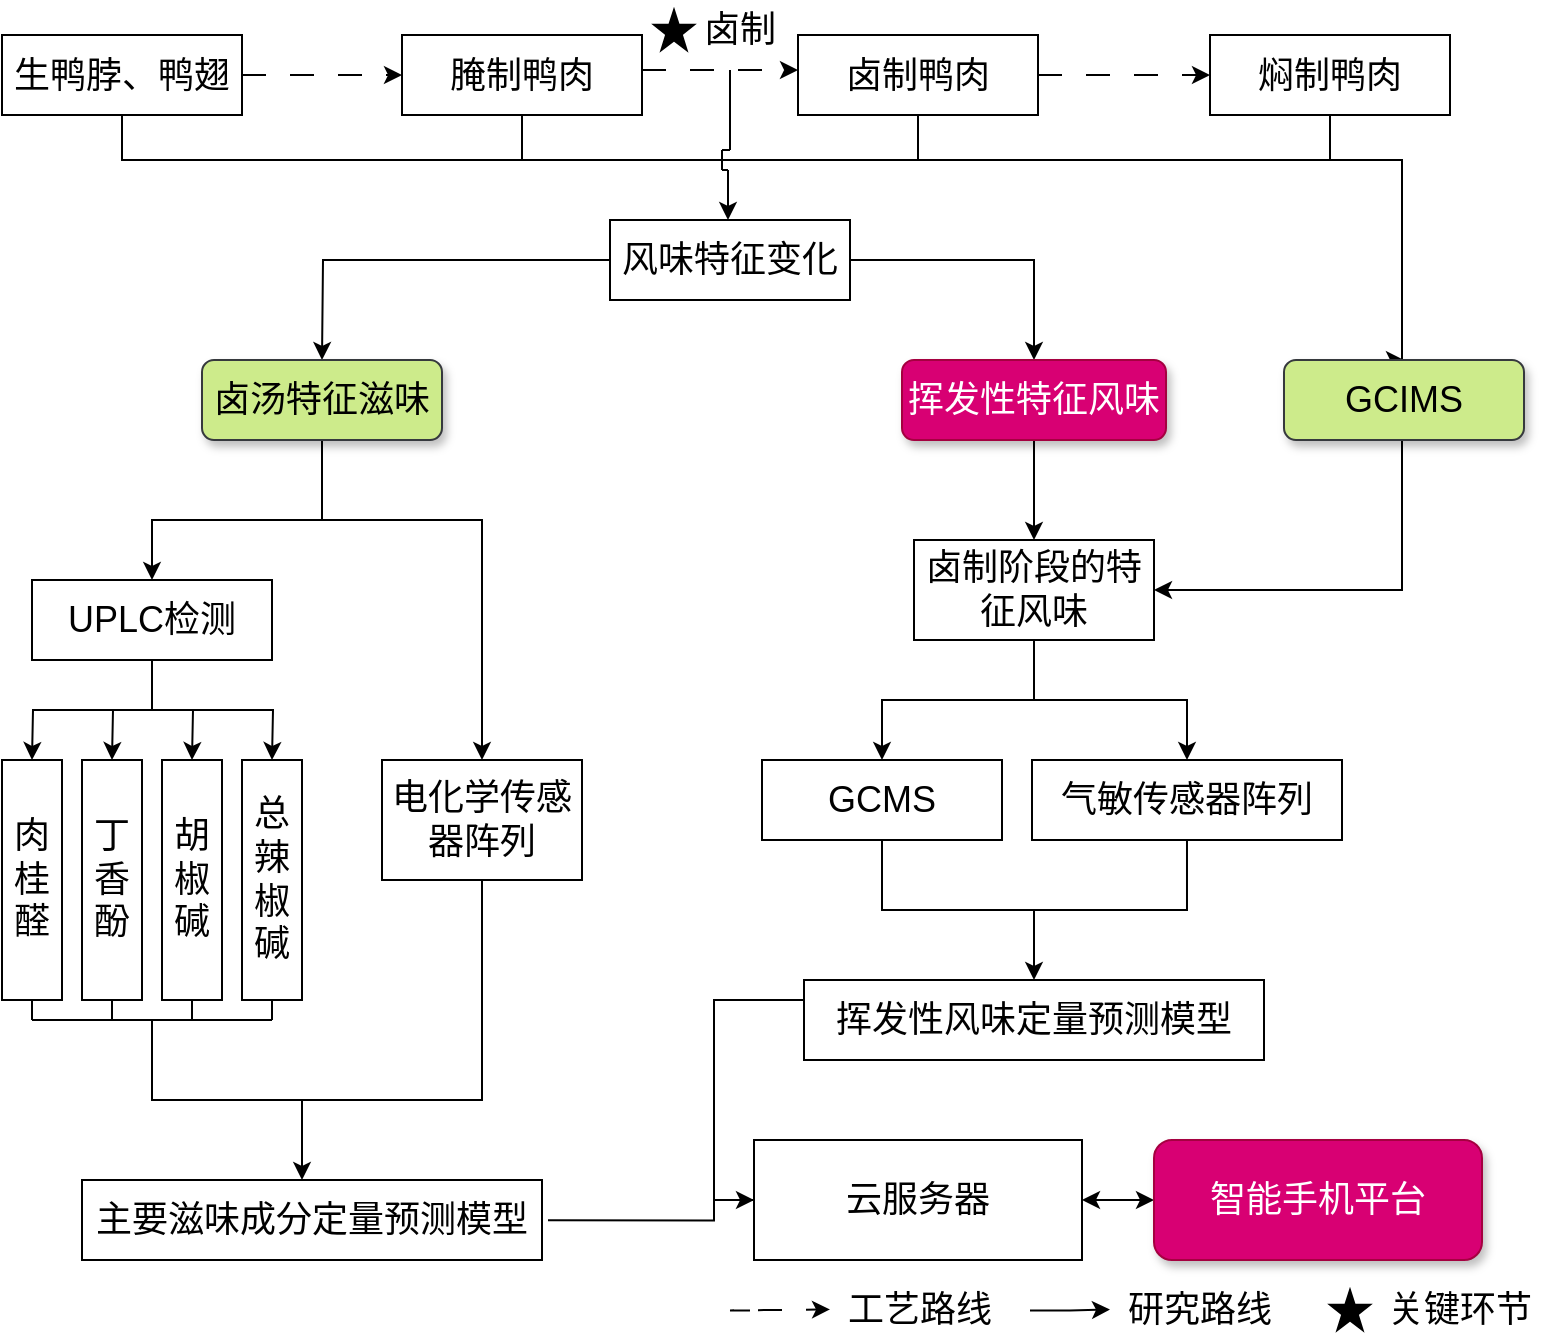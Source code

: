 <mxfile version="21.2.6" type="github">
  <diagram name="Page-1" id="tfuzhllJTT45AtUf2vew">
    <mxGraphModel dx="1780" dy="1044" grid="1" gridSize="10" guides="1" tooltips="1" connect="1" arrows="1" fold="1" page="1" pageScale="1" pageWidth="827" pageHeight="1169" math="0" shadow="0">
      <root>
        <mxCell id="0" />
        <mxCell id="1" parent="0" />
        <mxCell id="FVwCDYh0nOwrm6psJOgy-3" value="" style="edgeStyle=orthogonalEdgeStyle;rounded=0;orthogonalLoop=1;jettySize=auto;html=1;dashed=1;dashPattern=12 12;" edge="1" parent="1" source="FVwCDYh0nOwrm6psJOgy-1" target="FVwCDYh0nOwrm6psJOgy-2">
          <mxGeometry relative="1" as="geometry" />
        </mxCell>
        <mxCell id="FVwCDYh0nOwrm6psJOgy-47" style="edgeStyle=orthogonalEdgeStyle;rounded=0;orthogonalLoop=1;jettySize=auto;html=1;entryX=0.5;entryY=0;entryDx=0;entryDy=0;" edge="1" parent="1" source="FVwCDYh0nOwrm6psJOgy-1" target="FVwCDYh0nOwrm6psJOgy-46">
          <mxGeometry relative="1" as="geometry">
            <mxPoint x="750" y="190" as="targetPoint" />
            <Array as="points">
              <mxPoint x="110" y="140" />
              <mxPoint x="750" y="140" />
            </Array>
          </mxGeometry>
        </mxCell>
        <mxCell id="FVwCDYh0nOwrm6psJOgy-1" value="&lt;font style=&quot;font-size: 18px;&quot;&gt;生鸭脖、鸭翅&lt;/font&gt;" style="rounded=0;whiteSpace=wrap;html=1;" vertex="1" parent="1">
          <mxGeometry x="50" y="77.5" width="120" height="40" as="geometry" />
        </mxCell>
        <mxCell id="FVwCDYh0nOwrm6psJOgy-5" value="" style="edgeStyle=orthogonalEdgeStyle;rounded=0;orthogonalLoop=1;jettySize=auto;html=1;dashed=1;dashPattern=12 12;" edge="1" parent="1" source="FVwCDYh0nOwrm6psJOgy-2" target="FVwCDYh0nOwrm6psJOgy-4">
          <mxGeometry relative="1" as="geometry">
            <Array as="points">
              <mxPoint x="404" y="95" />
              <mxPoint x="404" y="95" />
            </Array>
          </mxGeometry>
        </mxCell>
        <mxCell id="FVwCDYh0nOwrm6psJOgy-48" style="edgeStyle=orthogonalEdgeStyle;rounded=0;orthogonalLoop=1;jettySize=auto;html=1;endArrow=none;endFill=0;" edge="1" parent="1" source="FVwCDYh0nOwrm6psJOgy-2">
          <mxGeometry relative="1" as="geometry">
            <mxPoint x="310" y="140" as="targetPoint" />
          </mxGeometry>
        </mxCell>
        <mxCell id="FVwCDYh0nOwrm6psJOgy-2" value="&lt;font style=&quot;font-size: 18px;&quot;&gt;腌制鸭肉&lt;/font&gt;" style="whiteSpace=wrap;html=1;rounded=0;" vertex="1" parent="1">
          <mxGeometry x="250" y="77.5" width="120" height="40" as="geometry" />
        </mxCell>
        <mxCell id="FVwCDYh0nOwrm6psJOgy-7" value="" style="edgeStyle=orthogonalEdgeStyle;rounded=0;orthogonalLoop=1;jettySize=auto;html=1;dashed=1;dashPattern=12 12;" edge="1" parent="1" source="FVwCDYh0nOwrm6psJOgy-4" target="FVwCDYh0nOwrm6psJOgy-6">
          <mxGeometry relative="1" as="geometry" />
        </mxCell>
        <mxCell id="FVwCDYh0nOwrm6psJOgy-49" style="edgeStyle=orthogonalEdgeStyle;rounded=0;orthogonalLoop=1;jettySize=auto;html=1;endArrow=none;endFill=0;" edge="1" parent="1" source="FVwCDYh0nOwrm6psJOgy-4">
          <mxGeometry relative="1" as="geometry">
            <mxPoint x="508.0" y="140" as="targetPoint" />
          </mxGeometry>
        </mxCell>
        <mxCell id="FVwCDYh0nOwrm6psJOgy-4" value="&lt;font style=&quot;font-size: 18px;&quot;&gt;卤制鸭肉&lt;/font&gt;" style="whiteSpace=wrap;html=1;rounded=0;" vertex="1" parent="1">
          <mxGeometry x="448" y="77.5" width="120" height="40" as="geometry" />
        </mxCell>
        <mxCell id="FVwCDYh0nOwrm6psJOgy-51" style="edgeStyle=orthogonalEdgeStyle;rounded=0;orthogonalLoop=1;jettySize=auto;html=1;endArrow=none;endFill=0;" edge="1" parent="1" source="FVwCDYh0nOwrm6psJOgy-6">
          <mxGeometry relative="1" as="geometry">
            <mxPoint x="714" y="140" as="targetPoint" />
          </mxGeometry>
        </mxCell>
        <mxCell id="FVwCDYh0nOwrm6psJOgy-6" value="&lt;font style=&quot;font-size: 18px;&quot;&gt;焖制鸭肉&lt;/font&gt;" style="whiteSpace=wrap;html=1;rounded=0;" vertex="1" parent="1">
          <mxGeometry x="654" y="77.5" width="120" height="40" as="geometry" />
        </mxCell>
        <mxCell id="FVwCDYh0nOwrm6psJOgy-8" value="" style="edgeStyle=orthogonalEdgeStyle;rounded=0;orthogonalLoop=1;jettySize=auto;html=1;dashed=1;dashPattern=12 12;" edge="1" parent="1">
          <mxGeometry relative="1" as="geometry">
            <mxPoint x="424" y="715.23" as="sourcePoint" />
            <mxPoint x="464" y="714.73" as="targetPoint" />
            <Array as="points">
              <mxPoint x="414" y="714.73" />
              <mxPoint x="414" y="714.73" />
            </Array>
          </mxGeometry>
        </mxCell>
        <mxCell id="FVwCDYh0nOwrm6psJOgy-9" value="&lt;font style=&quot;font-size: 18px;&quot;&gt;工艺路线&lt;/font&gt;" style="text;strokeColor=none;align=center;fillColor=none;html=1;verticalAlign=middle;whiteSpace=wrap;rounded=0;" vertex="1" parent="1">
          <mxGeometry x="464" y="700" width="90" height="30" as="geometry" />
        </mxCell>
        <mxCell id="FVwCDYh0nOwrm6psJOgy-10" value="" style="edgeStyle=orthogonalEdgeStyle;rounded=0;orthogonalLoop=1;jettySize=auto;html=1;" edge="1" parent="1">
          <mxGeometry relative="1" as="geometry">
            <mxPoint x="564" y="715.23" as="sourcePoint" />
            <mxPoint x="604" y="714.73" as="targetPoint" />
            <Array as="points">
              <mxPoint x="584" y="714.98" />
            </Array>
          </mxGeometry>
        </mxCell>
        <mxCell id="FVwCDYh0nOwrm6psJOgy-11" value="&lt;font style=&quot;font-size: 18px;&quot;&gt;研究路线&lt;/font&gt;" style="text;strokeColor=none;align=center;fillColor=none;html=1;verticalAlign=middle;whiteSpace=wrap;rounded=0;" vertex="1" parent="1">
          <mxGeometry x="604" y="700" width="90" height="30" as="geometry" />
        </mxCell>
        <mxCell id="FVwCDYh0nOwrm6psJOgy-13" value="&lt;font style=&quot;font-size: 18px;&quot;&gt;关键环节&lt;/font&gt;" style="text;strokeColor=none;align=center;fillColor=none;html=1;verticalAlign=middle;whiteSpace=wrap;rounded=0;" vertex="1" parent="1">
          <mxGeometry x="734" y="700" width="90" height="30" as="geometry" />
        </mxCell>
        <mxCell id="FVwCDYh0nOwrm6psJOgy-14" value="" style="verticalLabelPosition=bottom;verticalAlign=top;html=1;shape=mxgraph.basic.star;fillColor=#000000;" vertex="1" parent="1">
          <mxGeometry x="714" y="705" width="20" height="20" as="geometry" />
        </mxCell>
        <mxCell id="FVwCDYh0nOwrm6psJOgy-15" value="" style="verticalLabelPosition=bottom;verticalAlign=top;html=1;shape=mxgraph.basic.star;fillColor=#000000;" vertex="1" parent="1">
          <mxGeometry x="376" y="65" width="20" height="20" as="geometry" />
        </mxCell>
        <mxCell id="FVwCDYh0nOwrm6psJOgy-16" value="&lt;span style=&quot;font-size: 18px;&quot;&gt;卤制&lt;/span&gt;" style="text;align=center;html=1;verticalAlign=middle;whiteSpace=wrap;rounded=0;" vertex="1" parent="1">
          <mxGeometry x="396" y="60" width="46" height="30" as="geometry" />
        </mxCell>
        <mxCell id="FVwCDYh0nOwrm6psJOgy-18" value="" style="endArrow=classic;html=1;rounded=0;jumpSize=12;" edge="1" parent="1">
          <mxGeometry width="50" height="50" relative="1" as="geometry">
            <mxPoint x="413" y="145" as="sourcePoint" />
            <mxPoint x="413" y="170" as="targetPoint" />
          </mxGeometry>
        </mxCell>
        <mxCell id="FVwCDYh0nOwrm6psJOgy-20" style="edgeStyle=orthogonalEdgeStyle;rounded=0;orthogonalLoop=1;jettySize=auto;html=1;" edge="1" parent="1" source="FVwCDYh0nOwrm6psJOgy-19">
          <mxGeometry relative="1" as="geometry">
            <mxPoint x="210" y="240" as="targetPoint" />
          </mxGeometry>
        </mxCell>
        <mxCell id="FVwCDYh0nOwrm6psJOgy-21" style="edgeStyle=orthogonalEdgeStyle;rounded=0;orthogonalLoop=1;jettySize=auto;html=1;entryX=0.5;entryY=0;entryDx=0;entryDy=0;" edge="1" parent="1" source="FVwCDYh0nOwrm6psJOgy-19" target="FVwCDYh0nOwrm6psJOgy-23">
          <mxGeometry relative="1" as="geometry">
            <mxPoint x="670" y="240" as="targetPoint" />
          </mxGeometry>
        </mxCell>
        <mxCell id="FVwCDYh0nOwrm6psJOgy-19" value="&lt;span style=&quot;font-size: 18px;&quot;&gt;风味特征变化&lt;/span&gt;" style="whiteSpace=wrap;html=1;rounded=0;" vertex="1" parent="1">
          <mxGeometry x="354" y="170" width="120" height="40" as="geometry" />
        </mxCell>
        <mxCell id="FVwCDYh0nOwrm6psJOgy-24" style="edgeStyle=orthogonalEdgeStyle;rounded=0;orthogonalLoop=1;jettySize=auto;html=1;entryX=0.5;entryY=0;entryDx=0;entryDy=0;" edge="1" parent="1" source="FVwCDYh0nOwrm6psJOgy-22" target="FVwCDYh0nOwrm6psJOgy-26">
          <mxGeometry relative="1" as="geometry">
            <mxPoint x="150" y="360" as="targetPoint" />
            <Array as="points">
              <mxPoint x="210" y="320" />
              <mxPoint x="125" y="320" />
            </Array>
          </mxGeometry>
        </mxCell>
        <mxCell id="FVwCDYh0nOwrm6psJOgy-25" style="edgeStyle=orthogonalEdgeStyle;rounded=0;orthogonalLoop=1;jettySize=auto;html=1;entryX=0.5;entryY=0;entryDx=0;entryDy=0;" edge="1" parent="1" source="FVwCDYh0nOwrm6psJOgy-22" target="FVwCDYh0nOwrm6psJOgy-35">
          <mxGeometry relative="1" as="geometry">
            <mxPoint x="270" y="360" as="targetPoint" />
            <Array as="points">
              <mxPoint x="210" y="320" />
              <mxPoint x="290" y="320" />
            </Array>
          </mxGeometry>
        </mxCell>
        <mxCell id="FVwCDYh0nOwrm6psJOgy-22" value="&lt;span style=&quot;font-size: 18px;&quot;&gt;卤汤特征滋味&lt;/span&gt;" style="whiteSpace=wrap;html=1;rounded=1;labelBackgroundColor=none;fillColor=#cdeb8b;strokeColor=#36393d;gradientColor=none;gradientDirection=north;glass=0;shadow=1;" vertex="1" parent="1">
          <mxGeometry x="150" y="240" width="120" height="40" as="geometry" />
        </mxCell>
        <mxCell id="FVwCDYh0nOwrm6psJOgy-55" style="edgeStyle=orthogonalEdgeStyle;rounded=0;orthogonalLoop=1;jettySize=auto;html=1;entryX=0.5;entryY=0;entryDx=0;entryDy=0;" edge="1" parent="1" source="FVwCDYh0nOwrm6psJOgy-23" target="FVwCDYh0nOwrm6psJOgy-53">
          <mxGeometry relative="1" as="geometry" />
        </mxCell>
        <mxCell id="FVwCDYh0nOwrm6psJOgy-23" value="&lt;span style=&quot;font-size: 18px;&quot;&gt;挥发性特征风味&lt;/span&gt;" style="whiteSpace=wrap;html=1;rounded=1;labelBackgroundColor=none;fillColor=#d80073;fontColor=#ffffff;strokeColor=#A50040;shadow=1;" vertex="1" parent="1">
          <mxGeometry x="500" y="240" width="132" height="40" as="geometry" />
        </mxCell>
        <mxCell id="FVwCDYh0nOwrm6psJOgy-27" style="edgeStyle=orthogonalEdgeStyle;rounded=0;orthogonalLoop=1;jettySize=auto;html=1;" edge="1" parent="1" source="FVwCDYh0nOwrm6psJOgy-26">
          <mxGeometry relative="1" as="geometry">
            <mxPoint x="65" y="440" as="targetPoint" />
          </mxGeometry>
        </mxCell>
        <mxCell id="FVwCDYh0nOwrm6psJOgy-28" style="edgeStyle=orthogonalEdgeStyle;rounded=0;orthogonalLoop=1;jettySize=auto;html=1;" edge="1" parent="1" source="FVwCDYh0nOwrm6psJOgy-26">
          <mxGeometry relative="1" as="geometry">
            <mxPoint x="105" y="440" as="targetPoint" />
          </mxGeometry>
        </mxCell>
        <mxCell id="FVwCDYh0nOwrm6psJOgy-29" style="edgeStyle=orthogonalEdgeStyle;rounded=0;orthogonalLoop=1;jettySize=auto;html=1;" edge="1" parent="1" source="FVwCDYh0nOwrm6psJOgy-26">
          <mxGeometry relative="1" as="geometry">
            <mxPoint x="145" y="440" as="targetPoint" />
          </mxGeometry>
        </mxCell>
        <mxCell id="FVwCDYh0nOwrm6psJOgy-30" style="edgeStyle=orthogonalEdgeStyle;rounded=0;orthogonalLoop=1;jettySize=auto;html=1;" edge="1" parent="1" source="FVwCDYh0nOwrm6psJOgy-26">
          <mxGeometry relative="1" as="geometry">
            <mxPoint x="185" y="440" as="targetPoint" />
          </mxGeometry>
        </mxCell>
        <mxCell id="FVwCDYh0nOwrm6psJOgy-26" value="&lt;span style=&quot;font-size: 18px;&quot;&gt;UPLC检测&lt;/span&gt;" style="whiteSpace=wrap;html=1;rounded=0;" vertex="1" parent="1">
          <mxGeometry x="65" y="350" width="120" height="40" as="geometry" />
        </mxCell>
        <mxCell id="FVwCDYh0nOwrm6psJOgy-36" style="edgeStyle=orthogonalEdgeStyle;rounded=0;orthogonalLoop=1;jettySize=auto;html=1;endArrow=none;endFill=0;" edge="1" parent="1">
          <mxGeometry relative="1" as="geometry">
            <mxPoint x="65" y="570" as="targetPoint" />
            <mxPoint x="65" y="540" as="sourcePoint" />
          </mxGeometry>
        </mxCell>
        <mxCell id="FVwCDYh0nOwrm6psJOgy-31" value="&lt;font style=&quot;font-size: 18px;&quot;&gt;肉桂醛&lt;/font&gt;" style="whiteSpace=wrap;html=1;rounded=0;fontSize=18;" vertex="1" parent="1">
          <mxGeometry x="50" y="440" width="30" height="120" as="geometry" />
        </mxCell>
        <mxCell id="FVwCDYh0nOwrm6psJOgy-37" style="edgeStyle=orthogonalEdgeStyle;rounded=0;orthogonalLoop=1;jettySize=auto;html=1;endArrow=none;endFill=0;" edge="1" parent="1">
          <mxGeometry relative="1" as="geometry">
            <mxPoint x="105" y="570" as="targetPoint" />
            <mxPoint x="105" y="540" as="sourcePoint" />
          </mxGeometry>
        </mxCell>
        <mxCell id="FVwCDYh0nOwrm6psJOgy-32" value="&lt;font style=&quot;font-size: 18px;&quot;&gt;丁香酚&lt;/font&gt;" style="whiteSpace=wrap;html=1;rounded=0;fontSize=18;" vertex="1" parent="1">
          <mxGeometry x="90" y="440" width="30" height="120" as="geometry" />
        </mxCell>
        <mxCell id="FVwCDYh0nOwrm6psJOgy-38" style="edgeStyle=orthogonalEdgeStyle;rounded=0;orthogonalLoop=1;jettySize=auto;html=1;endArrow=none;endFill=0;" edge="1" parent="1">
          <mxGeometry relative="1" as="geometry">
            <mxPoint x="145" y="570" as="targetPoint" />
            <mxPoint x="145" y="540" as="sourcePoint" />
          </mxGeometry>
        </mxCell>
        <mxCell id="FVwCDYh0nOwrm6psJOgy-33" value="&lt;font style=&quot;font-size: 18px;&quot;&gt;胡椒碱&lt;/font&gt;" style="whiteSpace=wrap;html=1;rounded=0;fontSize=18;" vertex="1" parent="1">
          <mxGeometry x="130" y="440" width="30" height="120" as="geometry" />
        </mxCell>
        <mxCell id="FVwCDYh0nOwrm6psJOgy-39" style="edgeStyle=orthogonalEdgeStyle;rounded=0;orthogonalLoop=1;jettySize=auto;html=1;endArrow=none;endFill=0;" edge="1" parent="1">
          <mxGeometry relative="1" as="geometry">
            <mxPoint x="185" y="570" as="targetPoint" />
            <mxPoint x="185" y="540" as="sourcePoint" />
          </mxGeometry>
        </mxCell>
        <mxCell id="FVwCDYh0nOwrm6psJOgy-34" value="&lt;font style=&quot;font-size: 18px;&quot;&gt;总辣椒碱&lt;/font&gt;" style="whiteSpace=wrap;html=1;rounded=0;fontSize=18;" vertex="1" parent="1">
          <mxGeometry x="170" y="440" width="30" height="120" as="geometry" />
        </mxCell>
        <mxCell id="FVwCDYh0nOwrm6psJOgy-43" style="edgeStyle=orthogonalEdgeStyle;rounded=0;orthogonalLoop=1;jettySize=auto;html=1;endArrow=none;endFill=0;" edge="1" parent="1" source="FVwCDYh0nOwrm6psJOgy-35">
          <mxGeometry relative="1" as="geometry">
            <mxPoint x="270" y="610" as="targetPoint" />
            <Array as="points">
              <mxPoint x="290" y="610" />
            </Array>
          </mxGeometry>
        </mxCell>
        <mxCell id="FVwCDYh0nOwrm6psJOgy-35" value="&lt;span style=&quot;font-size: 18px;&quot;&gt;电化学传感器阵列&lt;/span&gt;" style="whiteSpace=wrap;html=1;rounded=0;" vertex="1" parent="1">
          <mxGeometry x="240" y="440" width="100" height="60" as="geometry" />
        </mxCell>
        <mxCell id="FVwCDYh0nOwrm6psJOgy-41" style="edgeStyle=orthogonalEdgeStyle;rounded=0;orthogonalLoop=1;jettySize=auto;html=1;endArrow=none;endFill=0;" edge="1" parent="1">
          <mxGeometry relative="1" as="geometry">
            <mxPoint x="185" y="570" as="targetPoint" />
            <mxPoint x="65" y="570" as="sourcePoint" />
          </mxGeometry>
        </mxCell>
        <mxCell id="FVwCDYh0nOwrm6psJOgy-42" style="edgeStyle=orthogonalEdgeStyle;rounded=0;orthogonalLoop=1;jettySize=auto;html=1;" edge="1" parent="1">
          <mxGeometry relative="1" as="geometry">
            <mxPoint x="200" y="650" as="targetPoint" />
            <mxPoint x="125" y="570" as="sourcePoint" />
            <Array as="points">
              <mxPoint x="125" y="610" />
              <mxPoint x="200" y="610" />
              <mxPoint x="200" y="650" />
            </Array>
          </mxGeometry>
        </mxCell>
        <mxCell id="FVwCDYh0nOwrm6psJOgy-44" style="edgeStyle=orthogonalEdgeStyle;rounded=0;orthogonalLoop=1;jettySize=auto;html=1;endArrow=none;endFill=0;" edge="1" parent="1">
          <mxGeometry relative="1" as="geometry">
            <mxPoint x="270" y="610" as="targetPoint" />
            <mxPoint x="180" y="610" as="sourcePoint" />
            <Array as="points">
              <mxPoint x="270" y="610" />
            </Array>
          </mxGeometry>
        </mxCell>
        <mxCell id="FVwCDYh0nOwrm6psJOgy-74" style="edgeStyle=orthogonalEdgeStyle;rounded=0;orthogonalLoop=1;jettySize=auto;html=1;entryX=0;entryY=0.5;entryDx=0;entryDy=0;endArrow=none;endFill=0;exitX=1.013;exitY=0.504;exitDx=0;exitDy=0;exitPerimeter=0;" edge="1" parent="1" source="FVwCDYh0nOwrm6psJOgy-45" target="FVwCDYh0nOwrm6psJOgy-71">
          <mxGeometry relative="1" as="geometry">
            <mxPoint x="326" y="670" as="sourcePoint" />
            <mxPoint x="432" y="660" as="targetPoint" />
            <Array as="points">
              <mxPoint x="406" y="670" />
              <mxPoint x="406" y="660" />
            </Array>
          </mxGeometry>
        </mxCell>
        <mxCell id="FVwCDYh0nOwrm6psJOgy-45" value="&lt;span style=&quot;font-size: 18px;&quot;&gt;主要滋味成分定量预测模型&lt;/span&gt;" style="whiteSpace=wrap;html=1;rounded=0;" vertex="1" parent="1">
          <mxGeometry x="90" y="650" width="230" height="40" as="geometry" />
        </mxCell>
        <mxCell id="FVwCDYh0nOwrm6psJOgy-52" style="edgeStyle=orthogonalEdgeStyle;rounded=0;orthogonalLoop=1;jettySize=auto;html=1;entryX=1;entryY=0.5;entryDx=0;entryDy=0;" edge="1" parent="1" source="FVwCDYh0nOwrm6psJOgy-46" target="FVwCDYh0nOwrm6psJOgy-53">
          <mxGeometry relative="1" as="geometry">
            <mxPoint x="750" y="320" as="targetPoint" />
            <Array as="points">
              <mxPoint x="750" y="355" />
            </Array>
          </mxGeometry>
        </mxCell>
        <mxCell id="FVwCDYh0nOwrm6psJOgy-46" value="&lt;span style=&quot;font-size: 18px;&quot;&gt;GCIMS&lt;/span&gt;" style="whiteSpace=wrap;html=1;rounded=1;fillColor=#cdeb8b;strokeColor=#36393d;shadow=1;gradientDirection=north;fillStyle=auto;" vertex="1" parent="1">
          <mxGeometry x="691" y="240" width="120" height="40" as="geometry" />
        </mxCell>
        <mxCell id="FVwCDYh0nOwrm6psJOgy-66" style="edgeStyle=orthogonalEdgeStyle;rounded=0;orthogonalLoop=1;jettySize=auto;html=1;entryX=0.5;entryY=0;entryDx=0;entryDy=0;" edge="1" parent="1" source="FVwCDYh0nOwrm6psJOgy-53" target="FVwCDYh0nOwrm6psJOgy-56">
          <mxGeometry relative="1" as="geometry" />
        </mxCell>
        <mxCell id="FVwCDYh0nOwrm6psJOgy-67" style="edgeStyle=orthogonalEdgeStyle;rounded=0;orthogonalLoop=1;jettySize=auto;html=1;" edge="1" parent="1" source="FVwCDYh0nOwrm6psJOgy-53" target="FVwCDYh0nOwrm6psJOgy-57">
          <mxGeometry relative="1" as="geometry" />
        </mxCell>
        <mxCell id="FVwCDYh0nOwrm6psJOgy-53" value="&lt;span style=&quot;font-size: 18px;&quot;&gt;卤制阶段的特征风味&lt;/span&gt;" style="whiteSpace=wrap;html=1;rounded=0;" vertex="1" parent="1">
          <mxGeometry x="506" y="330" width="120" height="50" as="geometry" />
        </mxCell>
        <mxCell id="FVwCDYh0nOwrm6psJOgy-69" style="edgeStyle=orthogonalEdgeStyle;rounded=0;orthogonalLoop=1;jettySize=auto;html=1;entryX=0.5;entryY=0;entryDx=0;entryDy=0;" edge="1" parent="1" source="FVwCDYh0nOwrm6psJOgy-56" target="FVwCDYh0nOwrm6psJOgy-68">
          <mxGeometry relative="1" as="geometry" />
        </mxCell>
        <mxCell id="FVwCDYh0nOwrm6psJOgy-56" value="&lt;span style=&quot;font-size: 18px;&quot;&gt;GCMS&lt;/span&gt;" style="whiteSpace=wrap;html=1;rounded=0;" vertex="1" parent="1">
          <mxGeometry x="430" y="440" width="120" height="40" as="geometry" />
        </mxCell>
        <mxCell id="FVwCDYh0nOwrm6psJOgy-70" style="edgeStyle=orthogonalEdgeStyle;rounded=0;orthogonalLoop=1;jettySize=auto;html=1;endArrow=none;endFill=0;" edge="1" parent="1">
          <mxGeometry relative="1" as="geometry">
            <mxPoint x="642.497" y="460" as="sourcePoint" />
            <mxPoint x="566" y="515" as="targetPoint" />
            <Array as="points">
              <mxPoint x="643" y="515" />
            </Array>
          </mxGeometry>
        </mxCell>
        <mxCell id="FVwCDYh0nOwrm6psJOgy-57" value="&lt;span style=&quot;font-size: 18px;&quot;&gt;气敏传感器阵列&lt;/span&gt;" style="whiteSpace=wrap;html=1;rounded=0;" vertex="1" parent="1">
          <mxGeometry x="565" y="440" width="155" height="40" as="geometry" />
        </mxCell>
        <mxCell id="FVwCDYh0nOwrm6psJOgy-62" value="" style="endArrow=none;html=1;rounded=0;" edge="1" parent="1">
          <mxGeometry width="50" height="50" relative="1" as="geometry">
            <mxPoint x="410" y="145" as="sourcePoint" />
            <mxPoint x="413" y="145" as="targetPoint" />
          </mxGeometry>
        </mxCell>
        <mxCell id="FVwCDYh0nOwrm6psJOgy-63" value="" style="endArrow=none;html=1;rounded=0;" edge="1" parent="1">
          <mxGeometry width="50" height="50" relative="1" as="geometry">
            <mxPoint x="410" y="135" as="sourcePoint" />
            <mxPoint x="414" y="135" as="targetPoint" />
          </mxGeometry>
        </mxCell>
        <mxCell id="FVwCDYh0nOwrm6psJOgy-64" value="" style="endArrow=none;html=1;rounded=0;" edge="1" parent="1">
          <mxGeometry width="50" height="50" relative="1" as="geometry">
            <mxPoint x="410" y="145" as="sourcePoint" />
            <mxPoint x="410" y="135" as="targetPoint" />
          </mxGeometry>
        </mxCell>
        <mxCell id="FVwCDYh0nOwrm6psJOgy-65" value="" style="endArrow=none;html=1;rounded=0;" edge="1" parent="1">
          <mxGeometry width="50" height="50" relative="1" as="geometry">
            <mxPoint x="414" y="135" as="sourcePoint" />
            <mxPoint x="414" y="95" as="targetPoint" />
          </mxGeometry>
        </mxCell>
        <mxCell id="FVwCDYh0nOwrm6psJOgy-73" style="edgeStyle=orthogonalEdgeStyle;rounded=0;orthogonalLoop=1;jettySize=auto;html=1;entryX=0;entryY=0.5;entryDx=0;entryDy=0;" edge="1" parent="1" source="FVwCDYh0nOwrm6psJOgy-68" target="FVwCDYh0nOwrm6psJOgy-71">
          <mxGeometry relative="1" as="geometry">
            <Array as="points">
              <mxPoint x="406" y="560" />
              <mxPoint x="406" y="660" />
            </Array>
          </mxGeometry>
        </mxCell>
        <mxCell id="FVwCDYh0nOwrm6psJOgy-68" value="&lt;span style=&quot;font-size: 18px;&quot;&gt;挥发性风味定量预测模型&lt;/span&gt;" style="whiteSpace=wrap;html=1;rounded=0;" vertex="1" parent="1">
          <mxGeometry x="451" y="550" width="230" height="40" as="geometry" />
        </mxCell>
        <mxCell id="FVwCDYh0nOwrm6psJOgy-75" style="edgeStyle=orthogonalEdgeStyle;rounded=0;orthogonalLoop=1;jettySize=auto;html=1;entryX=0;entryY=0.5;entryDx=0;entryDy=0;startArrow=classic;startFill=1;" edge="1" parent="1" source="FVwCDYh0nOwrm6psJOgy-71" target="FVwCDYh0nOwrm6psJOgy-72">
          <mxGeometry relative="1" as="geometry" />
        </mxCell>
        <mxCell id="FVwCDYh0nOwrm6psJOgy-71" value="&lt;span style=&quot;font-size: 18px;&quot;&gt;云服务器&lt;/span&gt;" style="whiteSpace=wrap;html=1;rounded=0;" vertex="1" parent="1">
          <mxGeometry x="426" y="630" width="164" height="60" as="geometry" />
        </mxCell>
        <mxCell id="FVwCDYh0nOwrm6psJOgy-72" value="&lt;span style=&quot;font-size: 18px;&quot;&gt;智能手机平台&lt;/span&gt;" style="whiteSpace=wrap;html=1;rounded=1;fillColor=#d80073;strokeColor=#A50040;shadow=1;fontColor=#ffffff;" vertex="1" parent="1">
          <mxGeometry x="626" y="630" width="164" height="60" as="geometry" />
        </mxCell>
      </root>
    </mxGraphModel>
  </diagram>
</mxfile>

